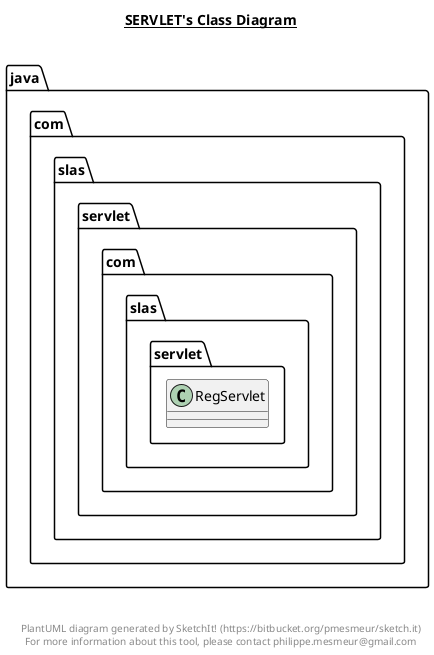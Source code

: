 @startuml

title __SERVLET's Class Diagram__\n

  namespace  java{
    namespace com.slas {
      namespace servlet {
        class com.slas.servlet.RegServlet {
        }
      }
    }
  }




right footer


PlantUML diagram generated by SketchIt! (https://bitbucket.org/pmesmeur/sketch.it)
For more information about this tool, please contact philippe.mesmeur@gmail.com
endfooter

@enduml
